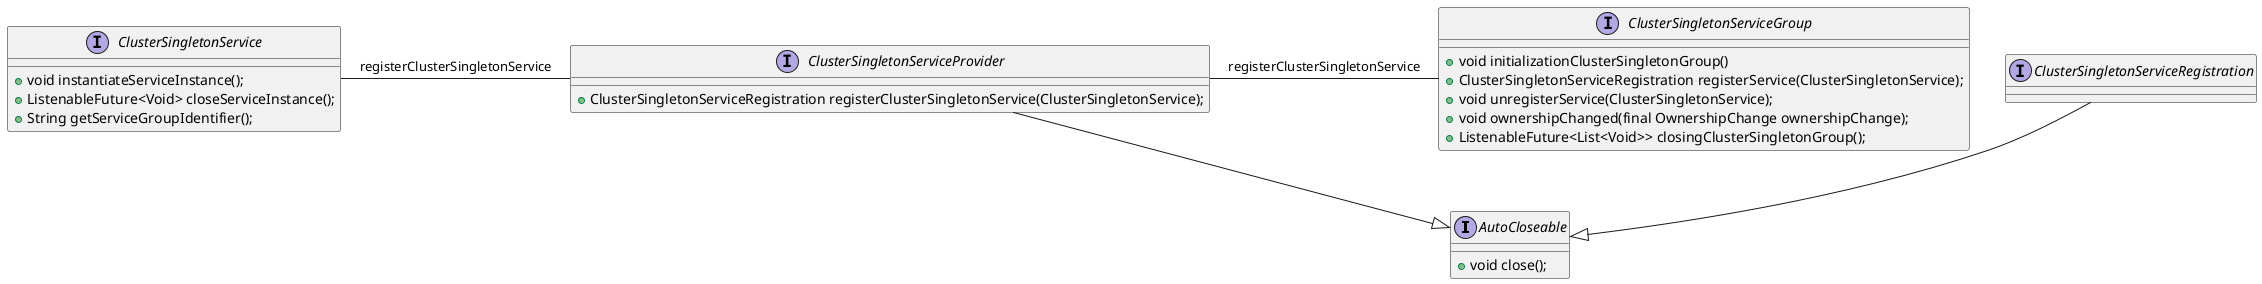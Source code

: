 ["plantuml", "03_classClusterSingletonServiceGroup", "svg"]

------------
@startuml

interface "AutoCloseable" as auto {
  +void close();
}

interface "ClusterSingletonService" as csService {
  +void instantiateServiceInstance();
  +ListenableFuture<Void> closeServiceInstance();
  +String getServiceGroupIdentifier();
}

interface "ClusterSingletonServiceGroup" as cssGroup {
  +void initializationClusterSingletonGroup()
  +ClusterSingletonServiceRegistration registerService(ClusterSingletonService);
  +void unregisterService(ClusterSingletonService);
  +void ownershipChanged(final OwnershipChange ownershipChange);
  +ListenableFuture<List<Void>> closingClusterSingletonGroup();
}

interface "ClusterSingletonServiceRegistration" as cssRegistration {
}

interface "ClusterSingletonServiceProvider" as cssProvider {
  +ClusterSingletonServiceRegistration registerClusterSingletonService(ClusterSingletonService);
}

cssProvider --|> auto
cssRegistration --|> auto

csService - cssProvider : registerClusterSingletonService
cssProvider - cssGroup : registerClusterSingletonService


@enduml
------------
